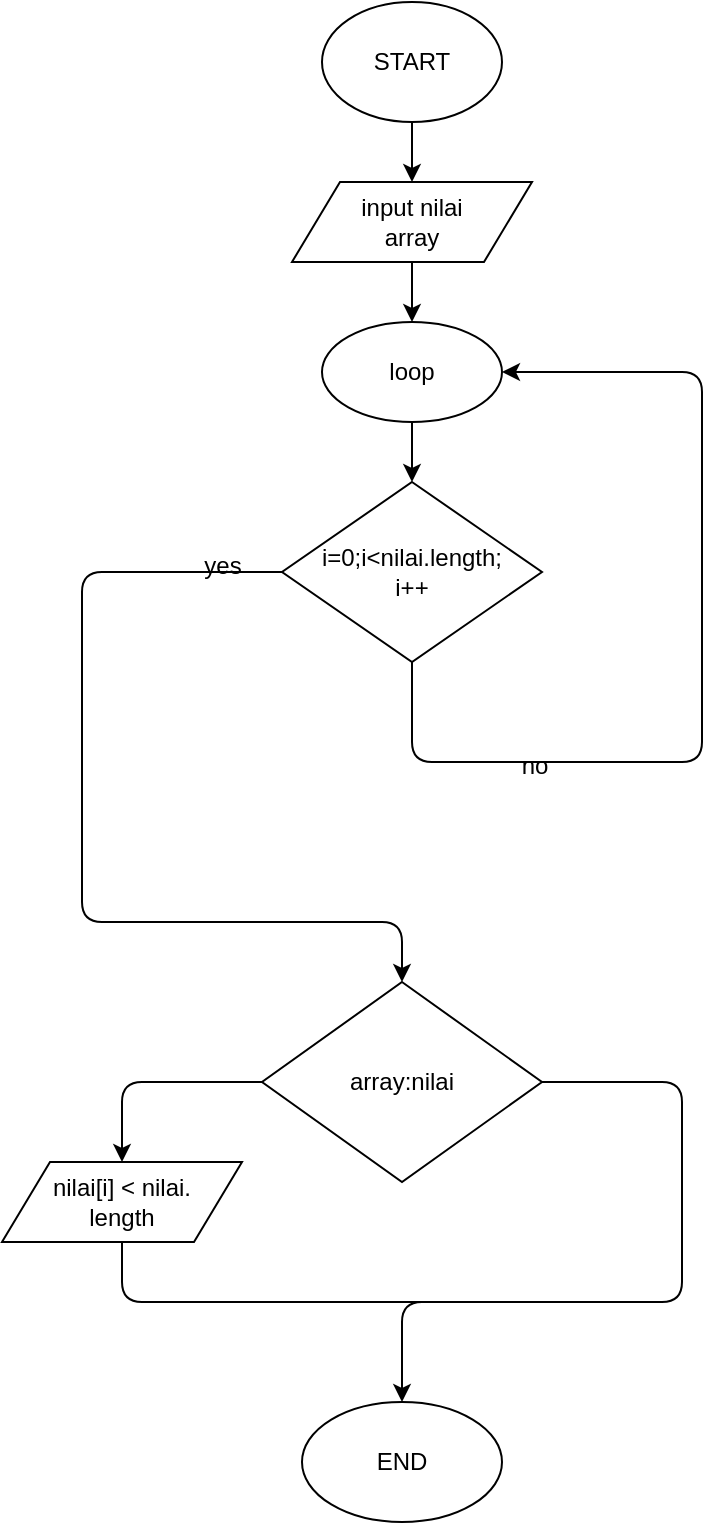 <mxfile version="13.0.3" type="device"><diagram id="HlkOzPNN6pm2jG0sZWBe" name="Halaman-1"><mxGraphModel dx="852" dy="494" grid="1" gridSize="10" guides="1" tooltips="1" connect="1" arrows="1" fold="1" page="1" pageScale="1" pageWidth="850" pageHeight="1100" math="0" shadow="0"><root><mxCell id="0"/><mxCell id="1" parent="0"/><mxCell id="YVDS6K8xSYA5p2JzTPqa-1" value="START" style="ellipse;whiteSpace=wrap;html=1;" vertex="1" parent="1"><mxGeometry x="400" y="30" width="90" height="60" as="geometry"/></mxCell><mxCell id="YVDS6K8xSYA5p2JzTPqa-2" value="" style="endArrow=classic;html=1;exitX=0.5;exitY=1;exitDx=0;exitDy=0;" edge="1" parent="1" source="YVDS6K8xSYA5p2JzTPqa-1" target="YVDS6K8xSYA5p2JzTPqa-3"><mxGeometry width="50" height="50" relative="1" as="geometry"><mxPoint x="450" y="170" as="sourcePoint"/><mxPoint x="445" y="130" as="targetPoint"/></mxGeometry></mxCell><mxCell id="YVDS6K8xSYA5p2JzTPqa-3" value="input nilai&lt;br&gt;array" style="shape=parallelogram;perimeter=parallelogramPerimeter;whiteSpace=wrap;html=1;" vertex="1" parent="1"><mxGeometry x="385" y="120" width="120" height="40" as="geometry"/></mxCell><mxCell id="YVDS6K8xSYA5p2JzTPqa-4" value="" style="endArrow=classic;html=1;exitX=0.5;exitY=1;exitDx=0;exitDy=0;" edge="1" parent="1" source="YVDS6K8xSYA5p2JzTPqa-3" target="YVDS6K8xSYA5p2JzTPqa-5"><mxGeometry width="50" height="50" relative="1" as="geometry"><mxPoint x="430" y="200" as="sourcePoint"/><mxPoint x="445" y="200" as="targetPoint"/></mxGeometry></mxCell><mxCell id="YVDS6K8xSYA5p2JzTPqa-5" value="loop" style="ellipse;whiteSpace=wrap;html=1;" vertex="1" parent="1"><mxGeometry x="400" y="190" width="90" height="50" as="geometry"/></mxCell><mxCell id="YVDS6K8xSYA5p2JzTPqa-6" value="" style="endArrow=classic;html=1;exitX=0.5;exitY=1;exitDx=0;exitDy=0;" edge="1" parent="1" source="YVDS6K8xSYA5p2JzTPqa-5" target="YVDS6K8xSYA5p2JzTPqa-7"><mxGeometry width="50" height="50" relative="1" as="geometry"><mxPoint x="430" y="360" as="sourcePoint"/><mxPoint x="445" y="280" as="targetPoint"/></mxGeometry></mxCell><mxCell id="YVDS6K8xSYA5p2JzTPqa-7" value="i=0;i&amp;lt;nilai.length;&lt;br&gt;i++" style="rhombus;whiteSpace=wrap;html=1;" vertex="1" parent="1"><mxGeometry x="380" y="270" width="130" height="90" as="geometry"/></mxCell><mxCell id="YVDS6K8xSYA5p2JzTPqa-8" value="" style="endArrow=classic;html=1;exitX=0.5;exitY=1;exitDx=0;exitDy=0;entryX=1;entryY=0.5;entryDx=0;entryDy=0;" edge="1" parent="1" source="YVDS6K8xSYA5p2JzTPqa-7" target="YVDS6K8xSYA5p2JzTPqa-5"><mxGeometry width="50" height="50" relative="1" as="geometry"><mxPoint x="520" y="390" as="sourcePoint"/><mxPoint x="570" y="210" as="targetPoint"/><Array as="points"><mxPoint x="445" y="410"/><mxPoint x="590" y="410"/><mxPoint x="590" y="215"/></Array></mxGeometry></mxCell><mxCell id="YVDS6K8xSYA5p2JzTPqa-9" value="no" style="text;html=1;align=center;verticalAlign=middle;resizable=0;points=[];autosize=1;" vertex="1" parent="1"><mxGeometry x="491" y="402" width="30" height="20" as="geometry"/></mxCell><mxCell id="YVDS6K8xSYA5p2JzTPqa-10" value="" style="endArrow=classic;html=1;exitX=0;exitY=0.5;exitDx=0;exitDy=0;" edge="1" parent="1" source="YVDS6K8xSYA5p2JzTPqa-7" target="YVDS6K8xSYA5p2JzTPqa-11"><mxGeometry width="50" height="50" relative="1" as="geometry"><mxPoint x="140" y="320" as="sourcePoint"/><mxPoint x="440" y="530" as="targetPoint"/><Array as="points"><mxPoint x="280" y="315"/><mxPoint x="280" y="490"/><mxPoint x="440" y="490"/></Array></mxGeometry></mxCell><mxCell id="YVDS6K8xSYA5p2JzTPqa-12" value="" style="endArrow=classic;html=1;exitX=1;exitY=0.5;exitDx=0;exitDy=0;" edge="1" parent="1" source="YVDS6K8xSYA5p2JzTPqa-11"><mxGeometry width="50" height="50" relative="1" as="geometry"><mxPoint x="530" y="620" as="sourcePoint"/><mxPoint x="440" y="730" as="targetPoint"/><Array as="points"><mxPoint x="580" y="570"/><mxPoint x="580" y="680"/><mxPoint x="440" y="680"/></Array></mxGeometry></mxCell><mxCell id="YVDS6K8xSYA5p2JzTPqa-13" value="" style="endArrow=classic;html=1;exitX=0;exitY=0.5;exitDx=0;exitDy=0;" edge="1" parent="1" source="YVDS6K8xSYA5p2JzTPqa-11"><mxGeometry width="50" height="50" relative="1" as="geometry"><mxPoint x="300" y="570" as="sourcePoint"/><mxPoint x="300" y="610" as="targetPoint"/><Array as="points"><mxPoint x="300" y="570"/></Array></mxGeometry></mxCell><mxCell id="YVDS6K8xSYA5p2JzTPqa-14" value="nilai[i] &amp;lt; nilai.&lt;br&gt;length" style="shape=parallelogram;perimeter=parallelogramPerimeter;whiteSpace=wrap;html=1;" vertex="1" parent="1"><mxGeometry x="240" y="610" width="120" height="40" as="geometry"/></mxCell><mxCell id="YVDS6K8xSYA5p2JzTPqa-11" value="array:nilai" style="rhombus;whiteSpace=wrap;html=1;" vertex="1" parent="1"><mxGeometry x="370" y="520" width="140" height="100" as="geometry"/></mxCell><mxCell id="YVDS6K8xSYA5p2JzTPqa-19" value="" style="endArrow=none;html=1;entryX=0.5;entryY=1;entryDx=0;entryDy=0;entryPerimeter=0;" edge="1" parent="1" target="YVDS6K8xSYA5p2JzTPqa-14"><mxGeometry width="50" height="50" relative="1" as="geometry"><mxPoint x="450" y="680" as="sourcePoint"/><mxPoint x="300" y="657" as="targetPoint"/><Array as="points"><mxPoint x="300" y="680"/></Array></mxGeometry></mxCell><mxCell id="YVDS6K8xSYA5p2JzTPqa-21" value="END" style="ellipse;whiteSpace=wrap;html=1;" vertex="1" parent="1"><mxGeometry x="390" y="730" width="100" height="60" as="geometry"/></mxCell><mxCell id="YVDS6K8xSYA5p2JzTPqa-22" value="yes" style="text;html=1;align=center;verticalAlign=middle;resizable=0;points=[];autosize=1;" vertex="1" parent="1"><mxGeometry x="335" y="302" width="30" height="20" as="geometry"/></mxCell></root></mxGraphModel></diagram></mxfile>